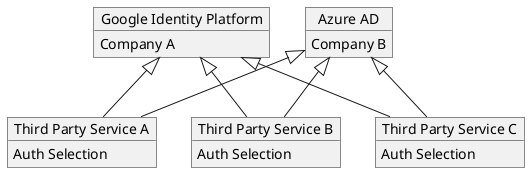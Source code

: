 @startuml useCase-idpMergerWithoutConsolidation

object "Google Identity Platform" as GoogleIdP
    GoogleIdP : Company A
object "Azure AD" as AAD
    AAD : Company B

object "Third Party Service A" as 3rdPa
    3rdPa : Auth Selection
object "Third Party Service B" as 3rdPb
    3rdPb : Auth Selection
object "Third Party Service C" as 3rdPc
    3rdPc : Auth Selection

AAD <|-d- 3rdPa
AAD <|-d- 3rdPb
AAD <|-d- 3rdPc

GoogleIdP <|-d- 3rdPa
GoogleIdP <|-d- 3rdPb
GoogleIdP <|-d- 3rdPc


